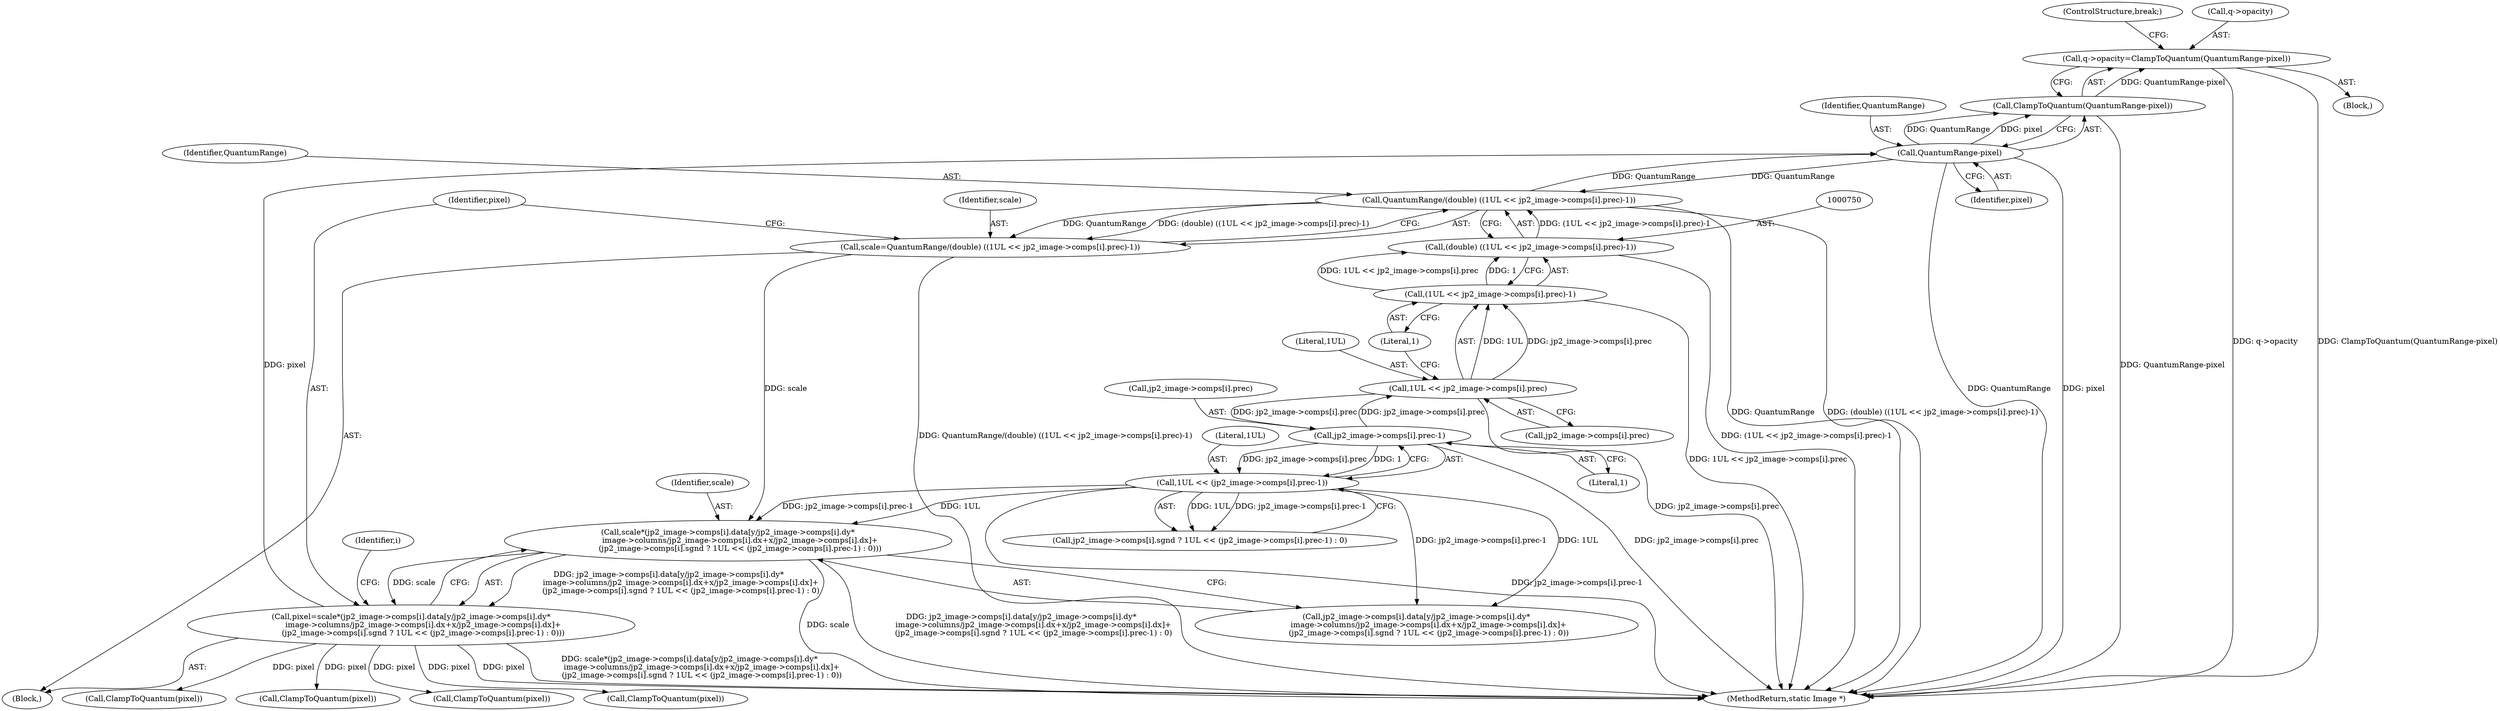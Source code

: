 digraph "0_ImageMagick_f6e9d0d9955e85bdd7540b251cd50d598dacc5e6_28@pointer" {
"1000866" [label="(Call,q->opacity=ClampToQuantum(QuantumRange-pixel))"];
"1000870" [label="(Call,ClampToQuantum(QuantumRange-pixel))"];
"1000871" [label="(Call,QuantumRange-pixel)"];
"1000747" [label="(Call,QuantumRange/(double) ((1UL << jp2_image->comps[i].prec)-1))"];
"1000749" [label="(Call,(double) ((1UL << jp2_image->comps[i].prec)-1))"];
"1000751" [label="(Call,(1UL << jp2_image->comps[i].prec)-1)"];
"1000752" [label="(Call,1UL << jp2_image->comps[i].prec)"];
"1000816" [label="(Call,jp2_image->comps[i].prec-1)"];
"1000762" [label="(Call,pixel=scale*(jp2_image->comps[i].data[y/jp2_image->comps[i].dy*\n          image->columns/jp2_image->comps[i].dx+x/jp2_image->comps[i].dx]+\n          (jp2_image->comps[i].sgnd ? 1UL << (jp2_image->comps[i].prec-1) : 0)))"];
"1000764" [label="(Call,scale*(jp2_image->comps[i].data[y/jp2_image->comps[i].dy*\n          image->columns/jp2_image->comps[i].dx+x/jp2_image->comps[i].dx]+\n          (jp2_image->comps[i].sgnd ? 1UL << (jp2_image->comps[i].prec-1) : 0)))"];
"1000745" [label="(Call,scale=QuantumRange/(double) ((1UL << jp2_image->comps[i].prec)-1))"];
"1000814" [label="(Call,1UL << (jp2_image->comps[i].prec-1))"];
"1000870" [label="(Call,ClampToQuantum(QuantumRange-pixel))"];
"1000874" [label="(ControlStructure,break;)"];
"1000897" [label="(Call,ClampToQuantum(pixel))"];
"1000766" [label="(Call,jp2_image->comps[i].data[y/jp2_image->comps[i].dy*\n          image->columns/jp2_image->comps[i].dx+x/jp2_image->comps[i].dx]+\n          (jp2_image->comps[i].sgnd ? 1UL << (jp2_image->comps[i].prec-1) : 0))"];
"1000763" [label="(Identifier,pixel)"];
"1000749" [label="(Call,(double) ((1UL << jp2_image->comps[i].prec)-1))"];
"1000866" [label="(Call,q->opacity=ClampToQuantum(QuantumRange-pixel))"];
"1000827" [label="(Identifier,i)"];
"1000752" [label="(Call,1UL << jp2_image->comps[i].prec)"];
"1000761" [label="(Literal,1)"];
"1000871" [label="(Call,QuantumRange-pixel)"];
"1000742" [label="(Block,)"];
"1000751" [label="(Call,(1UL << jp2_image->comps[i].prec)-1)"];
"1000817" [label="(Call,jp2_image->comps[i].prec)"];
"1000824" [label="(Literal,1)"];
"1000816" [label="(Call,jp2_image->comps[i].prec-1)"];
"1000754" [label="(Call,jp2_image->comps[i].prec)"];
"1000747" [label="(Call,QuantumRange/(double) ((1UL << jp2_image->comps[i].prec)-1))"];
"1000879" [label="(Call,ClampToQuantum(pixel))"];
"1000935" [label="(MethodReturn,static Image *)"];
"1000765" [label="(Identifier,scale)"];
"1000888" [label="(Call,ClampToQuantum(pixel))"];
"1000764" [label="(Call,scale*(jp2_image->comps[i].data[y/jp2_image->comps[i].dy*\n          image->columns/jp2_image->comps[i].dx+x/jp2_image->comps[i].dx]+\n          (jp2_image->comps[i].sgnd ? 1UL << (jp2_image->comps[i].prec-1) : 0)))"];
"1000872" [label="(Identifier,QuantumRange)"];
"1000753" [label="(Literal,1UL)"];
"1000814" [label="(Call,1UL << (jp2_image->comps[i].prec-1))"];
"1000867" [label="(Call,q->opacity)"];
"1000806" [label="(Call,jp2_image->comps[i].sgnd ? 1UL << (jp2_image->comps[i].prec-1) : 0)"];
"1000762" [label="(Call,pixel=scale*(jp2_image->comps[i].data[y/jp2_image->comps[i].dy*\n          image->columns/jp2_image->comps[i].dx+x/jp2_image->comps[i].dx]+\n          (jp2_image->comps[i].sgnd ? 1UL << (jp2_image->comps[i].prec-1) : 0)))"];
"1000746" [label="(Identifier,scale)"];
"1000815" [label="(Literal,1UL)"];
"1000745" [label="(Call,scale=QuantumRange/(double) ((1UL << jp2_image->comps[i].prec)-1))"];
"1000873" [label="(Identifier,pixel)"];
"1000748" [label="(Identifier,QuantumRange)"];
"1000865" [label="(Block,)"];
"1000835" [label="(Call,ClampToQuantum(pixel))"];
"1000866" -> "1000865"  [label="AST: "];
"1000866" -> "1000870"  [label="CFG: "];
"1000867" -> "1000866"  [label="AST: "];
"1000870" -> "1000866"  [label="AST: "];
"1000874" -> "1000866"  [label="CFG: "];
"1000866" -> "1000935"  [label="DDG: q->opacity"];
"1000866" -> "1000935"  [label="DDG: ClampToQuantum(QuantumRange-pixel)"];
"1000870" -> "1000866"  [label="DDG: QuantumRange-pixel"];
"1000870" -> "1000871"  [label="CFG: "];
"1000871" -> "1000870"  [label="AST: "];
"1000870" -> "1000935"  [label="DDG: QuantumRange-pixel"];
"1000871" -> "1000870"  [label="DDG: QuantumRange"];
"1000871" -> "1000870"  [label="DDG: pixel"];
"1000871" -> "1000873"  [label="CFG: "];
"1000872" -> "1000871"  [label="AST: "];
"1000873" -> "1000871"  [label="AST: "];
"1000871" -> "1000935"  [label="DDG: QuantumRange"];
"1000871" -> "1000935"  [label="DDG: pixel"];
"1000871" -> "1000747"  [label="DDG: QuantumRange"];
"1000747" -> "1000871"  [label="DDG: QuantumRange"];
"1000762" -> "1000871"  [label="DDG: pixel"];
"1000747" -> "1000745"  [label="AST: "];
"1000747" -> "1000749"  [label="CFG: "];
"1000748" -> "1000747"  [label="AST: "];
"1000749" -> "1000747"  [label="AST: "];
"1000745" -> "1000747"  [label="CFG: "];
"1000747" -> "1000935"  [label="DDG: QuantumRange"];
"1000747" -> "1000935"  [label="DDG: (double) ((1UL << jp2_image->comps[i].prec)-1)"];
"1000747" -> "1000745"  [label="DDG: QuantumRange"];
"1000747" -> "1000745"  [label="DDG: (double) ((1UL << jp2_image->comps[i].prec)-1)"];
"1000749" -> "1000747"  [label="DDG: (1UL << jp2_image->comps[i].prec)-1"];
"1000749" -> "1000751"  [label="CFG: "];
"1000750" -> "1000749"  [label="AST: "];
"1000751" -> "1000749"  [label="AST: "];
"1000749" -> "1000935"  [label="DDG: (1UL << jp2_image->comps[i].prec)-1"];
"1000751" -> "1000749"  [label="DDG: 1UL << jp2_image->comps[i].prec"];
"1000751" -> "1000749"  [label="DDG: 1"];
"1000751" -> "1000761"  [label="CFG: "];
"1000752" -> "1000751"  [label="AST: "];
"1000761" -> "1000751"  [label="AST: "];
"1000751" -> "1000935"  [label="DDG: 1UL << jp2_image->comps[i].prec"];
"1000752" -> "1000751"  [label="DDG: 1UL"];
"1000752" -> "1000751"  [label="DDG: jp2_image->comps[i].prec"];
"1000752" -> "1000754"  [label="CFG: "];
"1000753" -> "1000752"  [label="AST: "];
"1000754" -> "1000752"  [label="AST: "];
"1000761" -> "1000752"  [label="CFG: "];
"1000752" -> "1000935"  [label="DDG: jp2_image->comps[i].prec"];
"1000816" -> "1000752"  [label="DDG: jp2_image->comps[i].prec"];
"1000752" -> "1000816"  [label="DDG: jp2_image->comps[i].prec"];
"1000816" -> "1000814"  [label="AST: "];
"1000816" -> "1000824"  [label="CFG: "];
"1000817" -> "1000816"  [label="AST: "];
"1000824" -> "1000816"  [label="AST: "];
"1000814" -> "1000816"  [label="CFG: "];
"1000816" -> "1000935"  [label="DDG: jp2_image->comps[i].prec"];
"1000816" -> "1000814"  [label="DDG: jp2_image->comps[i].prec"];
"1000816" -> "1000814"  [label="DDG: 1"];
"1000762" -> "1000742"  [label="AST: "];
"1000762" -> "1000764"  [label="CFG: "];
"1000763" -> "1000762"  [label="AST: "];
"1000764" -> "1000762"  [label="AST: "];
"1000827" -> "1000762"  [label="CFG: "];
"1000762" -> "1000935"  [label="DDG: pixel"];
"1000762" -> "1000935"  [label="DDG: scale*(jp2_image->comps[i].data[y/jp2_image->comps[i].dy*\n          image->columns/jp2_image->comps[i].dx+x/jp2_image->comps[i].dx]+\n          (jp2_image->comps[i].sgnd ? 1UL << (jp2_image->comps[i].prec-1) : 0))"];
"1000764" -> "1000762"  [label="DDG: scale"];
"1000764" -> "1000762"  [label="DDG: jp2_image->comps[i].data[y/jp2_image->comps[i].dy*\n          image->columns/jp2_image->comps[i].dx+x/jp2_image->comps[i].dx]+\n          (jp2_image->comps[i].sgnd ? 1UL << (jp2_image->comps[i].prec-1) : 0)"];
"1000762" -> "1000835"  [label="DDG: pixel"];
"1000762" -> "1000879"  [label="DDG: pixel"];
"1000762" -> "1000888"  [label="DDG: pixel"];
"1000762" -> "1000897"  [label="DDG: pixel"];
"1000764" -> "1000766"  [label="CFG: "];
"1000765" -> "1000764"  [label="AST: "];
"1000766" -> "1000764"  [label="AST: "];
"1000764" -> "1000935"  [label="DDG: jp2_image->comps[i].data[y/jp2_image->comps[i].dy*\n          image->columns/jp2_image->comps[i].dx+x/jp2_image->comps[i].dx]+\n          (jp2_image->comps[i].sgnd ? 1UL << (jp2_image->comps[i].prec-1) : 0)"];
"1000764" -> "1000935"  [label="DDG: scale"];
"1000745" -> "1000764"  [label="DDG: scale"];
"1000814" -> "1000764"  [label="DDG: 1UL"];
"1000814" -> "1000764"  [label="DDG: jp2_image->comps[i].prec-1"];
"1000745" -> "1000742"  [label="AST: "];
"1000746" -> "1000745"  [label="AST: "];
"1000763" -> "1000745"  [label="CFG: "];
"1000745" -> "1000935"  [label="DDG: QuantumRange/(double) ((1UL << jp2_image->comps[i].prec)-1)"];
"1000814" -> "1000806"  [label="AST: "];
"1000815" -> "1000814"  [label="AST: "];
"1000806" -> "1000814"  [label="CFG: "];
"1000814" -> "1000935"  [label="DDG: jp2_image->comps[i].prec-1"];
"1000814" -> "1000766"  [label="DDG: 1UL"];
"1000814" -> "1000766"  [label="DDG: jp2_image->comps[i].prec-1"];
"1000814" -> "1000806"  [label="DDG: 1UL"];
"1000814" -> "1000806"  [label="DDG: jp2_image->comps[i].prec-1"];
}
